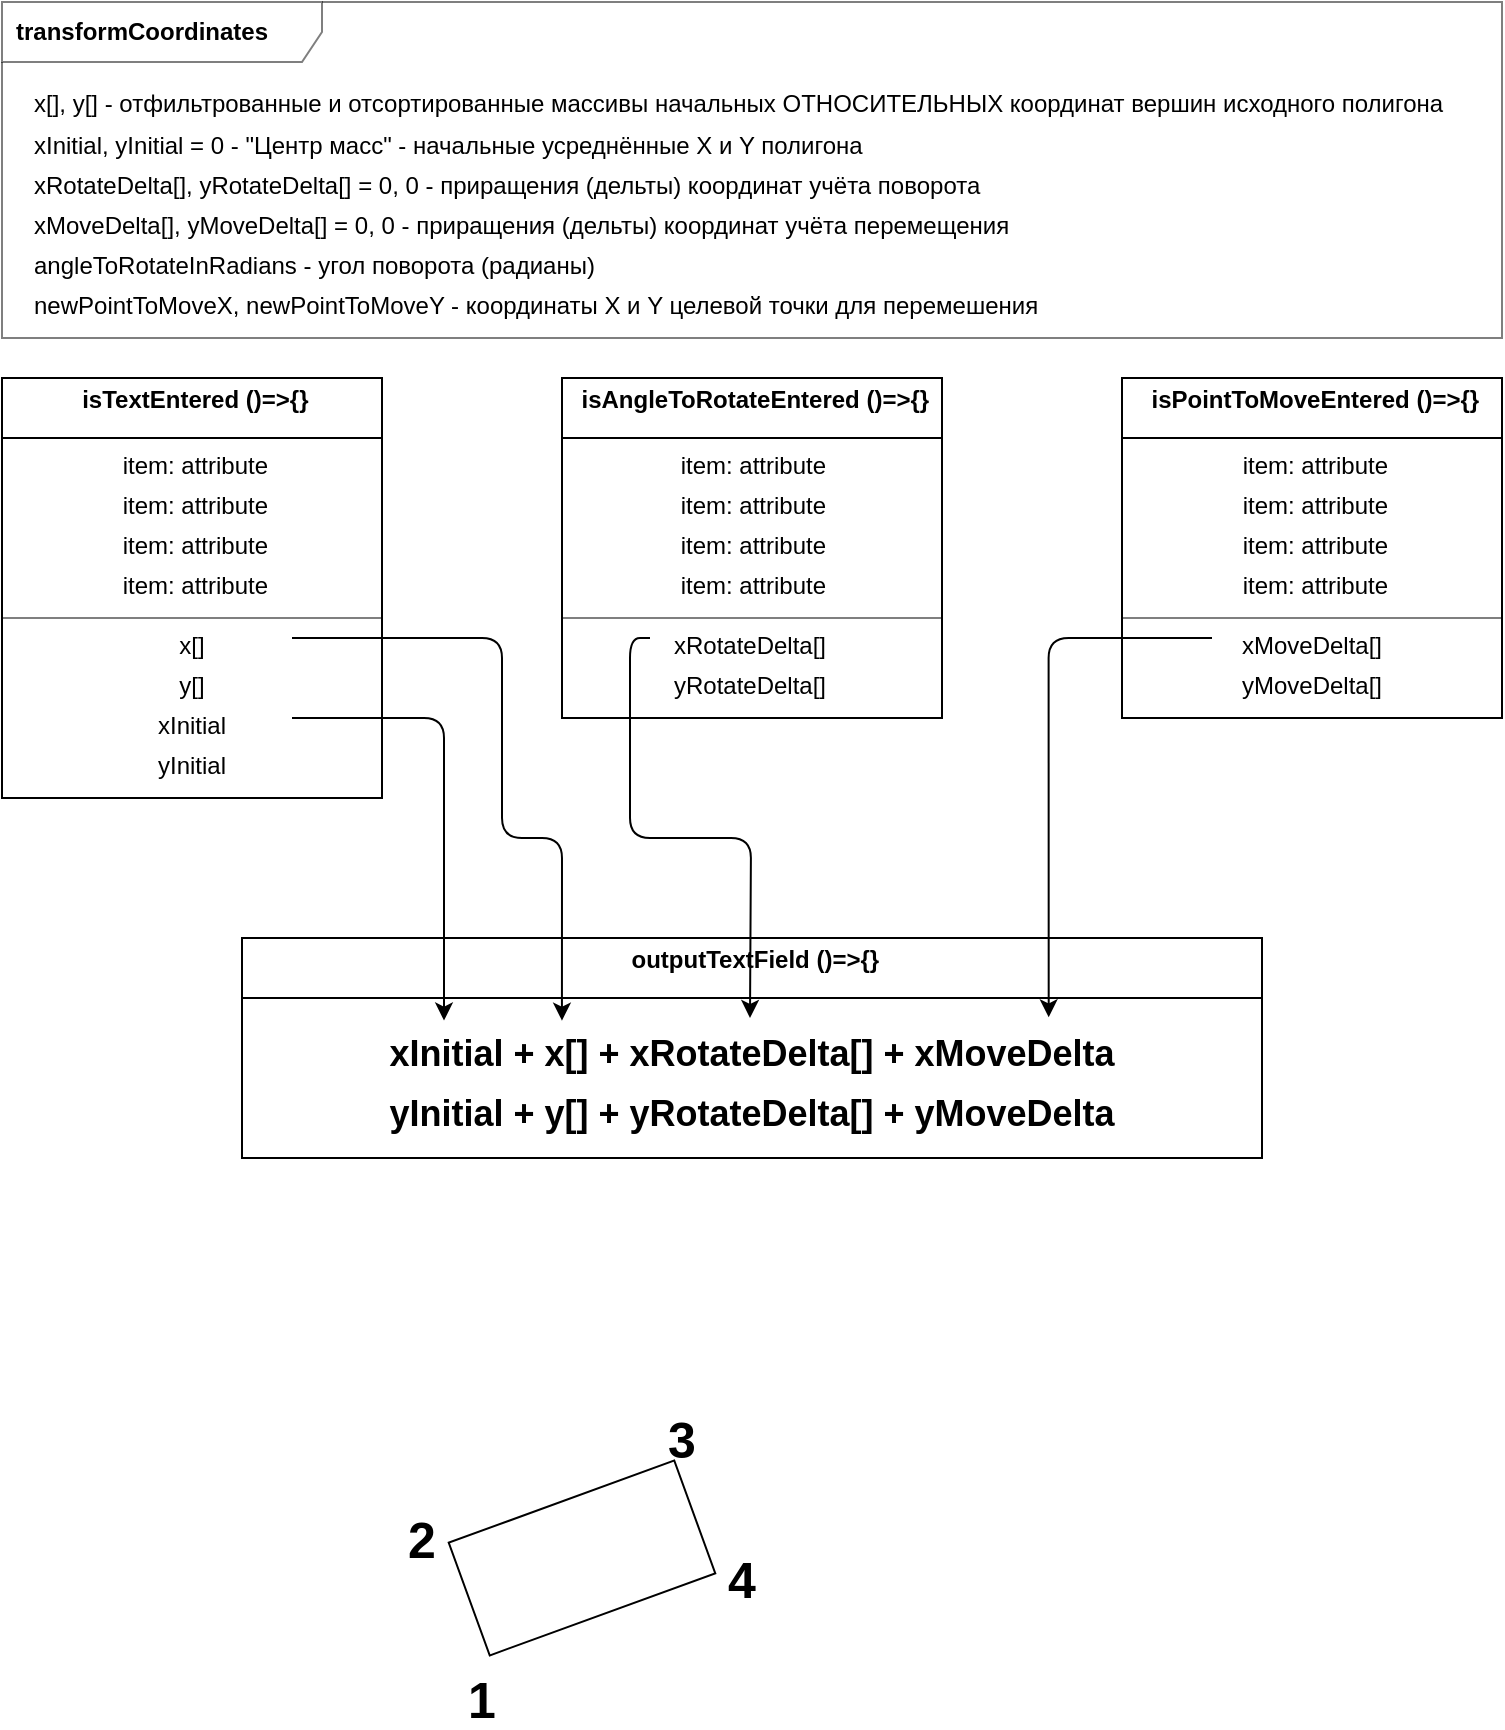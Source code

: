 <mxfile>
    <diagram id="rvdW6TEaZRMjo0KrWeiR" name="Страница 1">
        <mxGraphModel dx="2748" dy="1840" grid="1" gridSize="10" guides="1" tooltips="1" connect="1" arrows="1" fold="1" page="1" pageScale="1" pageWidth="827" pageHeight="1169" math="0" shadow="0">
            <root>
                <mxCell id="0"/>
                <mxCell id="1" parent="0"/>
                <mxCell id="104" value="&lt;b&gt;transformCoordinates&lt;/b&gt;" style="shape=umlFrame;whiteSpace=wrap;html=1;width=160;height=30;boundedLbl=1;verticalAlign=middle;align=left;spacingLeft=5;gradientColor=none;swimlaneFillColor=none;strokeColor=default;shadow=0;sketch=0;opacity=50;" parent="1" vertex="1">
                    <mxGeometry x="40" y="12" width="750" height="168" as="geometry"/>
                </mxCell>
                <mxCell id="122" value="x[], y[] - отфильтрованные и отсортированные массивы начальных ОТНОСИТЕЛЬНЫХ координат вершин исходного полигона" style="text;strokeColor=none;fillColor=none;align=left;verticalAlign=top;spacingLeft=4;spacingRight=4;overflow=hidden;rotatable=0;points=[[0,0.5],[1,0.5]];portConstraint=eastwest;" parent="1" vertex="1">
                    <mxGeometry x="50" y="49" width="720" height="20" as="geometry"/>
                </mxCell>
                <mxCell id="123" value="xMoveDelta[], yMoveDelta[] = 0, 0 - приращения (дельты) координат учёта перемещения" style="text;strokeColor=none;fillColor=none;align=left;verticalAlign=top;spacingLeft=4;spacingRight=4;overflow=hidden;rotatable=0;points=[[0,0.5],[1,0.5]];portConstraint=eastwest;" parent="1" vertex="1">
                    <mxGeometry x="50" y="110" width="720" height="20" as="geometry"/>
                </mxCell>
                <mxCell id="124" value="xRotateDelta[], yRotateDelta[] = 0, 0 - приращения (дельты) координат учёта поворота" style="text;strokeColor=none;fillColor=none;align=left;verticalAlign=top;spacingLeft=4;spacingRight=4;overflow=hidden;rotatable=0;points=[[0,0.5],[1,0.5]];portConstraint=eastwest;" parent="1" vertex="1">
                    <mxGeometry x="50" y="90" width="720" height="20" as="geometry"/>
                </mxCell>
                <mxCell id="125" value="angleToRotateInRadians - угол поворота (радианы)" style="text;strokeColor=none;fillColor=none;align=left;verticalAlign=top;spacingLeft=4;spacingRight=4;overflow=hidden;rotatable=0;points=[[0,0.5],[1,0.5]];portConstraint=eastwest;" parent="1" vertex="1">
                    <mxGeometry x="50" y="130" width="720" height="20" as="geometry"/>
                </mxCell>
                <mxCell id="127" value="newPointToMoveX, newPointToMoveY - координаты X и Y целевой точки для перемешения" style="text;strokeColor=none;fillColor=none;align=left;verticalAlign=top;spacingLeft=4;spacingRight=4;overflow=hidden;rotatable=0;points=[[0,0.5],[1,0.5]];portConstraint=eastwest;" parent="1" vertex="1">
                    <mxGeometry x="50" y="150" width="720" height="20" as="geometry"/>
                </mxCell>
                <mxCell id="128" value="xInitial, yInitial = 0 - &quot;Центр масс&quot; - начальные усреднённые X и Y полигона" style="text;strokeColor=none;fillColor=none;align=left;verticalAlign=top;spacingLeft=4;spacingRight=4;overflow=hidden;rotatable=0;points=[[0,0.5],[1,0.5]];portConstraint=eastwest;" parent="1" vertex="1">
                    <mxGeometry x="50" y="70" width="720" height="20" as="geometry"/>
                </mxCell>
                <mxCell id="155" value="" style="group" parent="1" vertex="1" connectable="0">
                    <mxGeometry x="40" y="200" width="190" height="210" as="geometry"/>
                </mxCell>
                <mxCell id="111" value="&lt;p style=&quot;margin: 0px ; margin-top: 4px ; text-align: center&quot;&gt;&lt;b&gt;&amp;nbsp;isTextEntered ()=&amp;gt;{}&lt;/b&gt;&lt;/p&gt;" style="verticalAlign=top;align=left;overflow=fill;fontSize=12;fontFamily=Helvetica;html=1;" parent="155" vertex="1">
                    <mxGeometry width="190" height="210" as="geometry"/>
                </mxCell>
                <mxCell id="112" value="" style="line;strokeWidth=1;fillColor=none;align=left;verticalAlign=middle;spacingTop=-1;spacingLeft=3;spacingRight=3;rotatable=0;labelPosition=right;points=[];portConstraint=eastwest;" parent="155" vertex="1">
                    <mxGeometry y="20" width="190" height="20" as="geometry"/>
                </mxCell>
                <mxCell id="114" value=" item: attribute" style="text;strokeColor=none;fillColor=none;align=center;verticalAlign=top;spacingLeft=4;spacingRight=4;overflow=hidden;rotatable=0;points=[[0,0.5],[1,0.5]];portConstraint=eastwest;" parent="155" vertex="1">
                    <mxGeometry x="45" y="30" width="100" height="20" as="geometry"/>
                </mxCell>
                <mxCell id="119" value=" item: attribute" style="text;strokeColor=none;fillColor=none;align=center;verticalAlign=top;spacingLeft=4;spacingRight=4;overflow=hidden;rotatable=0;points=[[0,0.5],[1,0.5]];portConstraint=eastwest;" parent="155" vertex="1">
                    <mxGeometry x="45" y="50" width="100" height="20" as="geometry"/>
                </mxCell>
                <mxCell id="120" value=" item: attribute" style="text;strokeColor=none;fillColor=none;align=center;verticalAlign=top;spacingLeft=4;spacingRight=4;overflow=hidden;rotatable=0;points=[[0,0.5],[1,0.5]];portConstraint=eastwest;" parent="155" vertex="1">
                    <mxGeometry x="45" y="70" width="100" height="20" as="geometry"/>
                </mxCell>
                <mxCell id="121" value=" item: attribute" style="text;strokeColor=none;fillColor=none;align=center;verticalAlign=top;spacingLeft=4;spacingRight=4;overflow=hidden;rotatable=0;points=[[0,0.5],[1,0.5]];portConstraint=eastwest;" parent="155" vertex="1">
                    <mxGeometry x="45" y="90" width="100" height="20" as="geometry"/>
                </mxCell>
                <mxCell id="129" value="" style="line;strokeWidth=1;fillColor=none;align=left;verticalAlign=middle;spacingTop=-1;spacingLeft=3;spacingRight=3;rotatable=0;labelPosition=right;points=[];portConstraint=eastwest;shadow=0;sketch=0;opacity=50;" parent="155" vertex="1">
                    <mxGeometry y="110" width="190" height="20" as="geometry"/>
                </mxCell>
                <mxCell id="130" value="x[]" style="text;strokeColor=none;fillColor=none;align=center;verticalAlign=top;spacingLeft=4;spacingRight=4;overflow=hidden;rotatable=0;points=[[0,0.5],[1,0.5]];portConstraint=eastwest;" parent="155" vertex="1">
                    <mxGeometry x="45" y="120" width="100" height="20" as="geometry"/>
                </mxCell>
                <mxCell id="131" value="y[]" style="text;strokeColor=none;fillColor=none;align=center;verticalAlign=top;spacingLeft=4;spacingRight=4;overflow=hidden;rotatable=0;points=[[0,0.5],[1,0.5]];portConstraint=eastwest;" parent="155" vertex="1">
                    <mxGeometry x="45" y="140" width="100" height="20" as="geometry"/>
                </mxCell>
                <mxCell id="153" value="xInitial" style="text;strokeColor=none;fillColor=none;align=center;verticalAlign=top;spacingLeft=4;spacingRight=4;overflow=hidden;rotatable=0;points=[[0,0.5],[1,0.5]];portConstraint=eastwest;" parent="155" vertex="1">
                    <mxGeometry x="45" y="160" width="100" height="20" as="geometry"/>
                </mxCell>
                <mxCell id="154" value="yInitial" style="text;strokeColor=none;fillColor=none;align=center;verticalAlign=top;spacingLeft=4;spacingRight=4;overflow=hidden;rotatable=0;points=[[0,0.5],[1,0.5]];portConstraint=eastwest;" parent="155" vertex="1">
                    <mxGeometry x="45" y="180" width="100" height="20" as="geometry"/>
                </mxCell>
                <mxCell id="156" value="" style="group" parent="1" vertex="1" connectable="0">
                    <mxGeometry x="600" y="200" width="190" height="170" as="geometry"/>
                </mxCell>
                <mxCell id="134" value="&lt;p style=&quot;margin: 0px ; margin-top: 4px ; text-align: center&quot;&gt;&lt;b&gt;&amp;nbsp;isPointToMoveEntered ()=&amp;gt;{}&lt;/b&gt;&lt;/p&gt;" style="verticalAlign=top;align=left;overflow=fill;fontSize=12;fontFamily=Helvetica;html=1;" parent="156" vertex="1">
                    <mxGeometry width="190" height="170" as="geometry"/>
                </mxCell>
                <mxCell id="135" value="" style="line;strokeWidth=1;fillColor=none;align=left;verticalAlign=middle;spacingTop=-1;spacingLeft=3;spacingRight=3;rotatable=0;labelPosition=right;points=[];portConstraint=eastwest;" parent="156" vertex="1">
                    <mxGeometry y="20" width="190" height="20" as="geometry"/>
                </mxCell>
                <mxCell id="136" value=" item: attribute" style="text;strokeColor=none;fillColor=none;align=center;verticalAlign=top;spacingLeft=4;spacingRight=4;overflow=hidden;rotatable=0;points=[[0,0.5],[1,0.5]];portConstraint=eastwest;" parent="156" vertex="1">
                    <mxGeometry x="45" y="30" width="100" height="20" as="geometry"/>
                </mxCell>
                <mxCell id="137" value=" item: attribute" style="text;strokeColor=none;fillColor=none;align=center;verticalAlign=top;spacingLeft=4;spacingRight=4;overflow=hidden;rotatable=0;points=[[0,0.5],[1,0.5]];portConstraint=eastwest;" parent="156" vertex="1">
                    <mxGeometry x="45" y="50" width="100" height="20" as="geometry"/>
                </mxCell>
                <mxCell id="138" value=" item: attribute" style="text;strokeColor=none;fillColor=none;align=center;verticalAlign=top;spacingLeft=4;spacingRight=4;overflow=hidden;rotatable=0;points=[[0,0.5],[1,0.5]];portConstraint=eastwest;" parent="156" vertex="1">
                    <mxGeometry x="45" y="70" width="100" height="20" as="geometry"/>
                </mxCell>
                <mxCell id="139" value=" item: attribute" style="text;strokeColor=none;fillColor=none;align=center;verticalAlign=top;spacingLeft=4;spacingRight=4;overflow=hidden;rotatable=0;points=[[0,0.5],[1,0.5]];portConstraint=eastwest;" parent="156" vertex="1">
                    <mxGeometry x="45" y="90" width="100" height="20" as="geometry"/>
                </mxCell>
                <mxCell id="140" value="" style="line;strokeWidth=1;fillColor=none;align=left;verticalAlign=middle;spacingTop=-1;spacingLeft=3;spacingRight=3;rotatable=0;labelPosition=right;points=[];portConstraint=eastwest;shadow=0;sketch=0;opacity=50;" parent="156" vertex="1">
                    <mxGeometry y="110" width="190" height="20" as="geometry"/>
                </mxCell>
                <mxCell id="141" value="xMoveDelta[]" style="text;strokeColor=none;fillColor=none;align=center;verticalAlign=top;spacingLeft=4;spacingRight=4;overflow=hidden;rotatable=0;points=[[0,0.5],[1,0.5]];portConstraint=eastwest;" parent="156" vertex="1">
                    <mxGeometry x="45" y="120" width="100" height="20" as="geometry"/>
                </mxCell>
                <mxCell id="142" value="yMoveDelta[]" style="text;strokeColor=none;fillColor=none;align=center;verticalAlign=top;spacingLeft=4;spacingRight=4;overflow=hidden;rotatable=0;points=[[0,0.5],[1,0.5]];portConstraint=eastwest;" parent="156" vertex="1">
                    <mxGeometry x="45" y="140" width="100" height="20" as="geometry"/>
                </mxCell>
                <mxCell id="157" value="" style="group" parent="1" vertex="1" connectable="0">
                    <mxGeometry x="320" y="200" width="190" height="170" as="geometry"/>
                </mxCell>
                <mxCell id="144" value="&lt;p style=&quot;margin: 0px ; margin-top: 4px ; text-align: center&quot;&gt;&lt;b&gt;&amp;nbsp;isAngleToRotateEntered ()=&amp;gt;{}&lt;/b&gt;&lt;/p&gt;" style="verticalAlign=top;align=left;overflow=fill;fontSize=12;fontFamily=Helvetica;html=1;" parent="157" vertex="1">
                    <mxGeometry width="190" height="170" as="geometry"/>
                </mxCell>
                <mxCell id="145" value="" style="line;strokeWidth=1;fillColor=none;align=left;verticalAlign=middle;spacingTop=-1;spacingLeft=3;spacingRight=3;rotatable=0;labelPosition=right;points=[];portConstraint=eastwest;" parent="157" vertex="1">
                    <mxGeometry y="20" width="190" height="20" as="geometry"/>
                </mxCell>
                <mxCell id="146" value=" item: attribute" style="text;strokeColor=none;fillColor=none;align=center;verticalAlign=top;spacingLeft=4;spacingRight=4;overflow=hidden;rotatable=0;points=[[0,0.5],[1,0.5]];portConstraint=eastwest;" parent="157" vertex="1">
                    <mxGeometry x="44" y="30" width="100" height="20" as="geometry"/>
                </mxCell>
                <mxCell id="147" value=" item: attribute" style="text;strokeColor=none;fillColor=none;align=center;verticalAlign=top;spacingLeft=4;spacingRight=4;overflow=hidden;rotatable=0;points=[[0,0.5],[1,0.5]];portConstraint=eastwest;" parent="157" vertex="1">
                    <mxGeometry x="44" y="50" width="100" height="20" as="geometry"/>
                </mxCell>
                <mxCell id="148" value=" item: attribute" style="text;strokeColor=none;fillColor=none;align=center;verticalAlign=top;spacingLeft=4;spacingRight=4;overflow=hidden;rotatable=0;points=[[0,0.5],[1,0.5]];portConstraint=eastwest;" parent="157" vertex="1">
                    <mxGeometry x="44" y="70" width="100" height="20" as="geometry"/>
                </mxCell>
                <mxCell id="149" value=" item: attribute" style="text;strokeColor=none;fillColor=none;align=center;verticalAlign=top;spacingLeft=4;spacingRight=4;overflow=hidden;rotatable=0;points=[[0,0.5],[1,0.5]];portConstraint=eastwest;" parent="157" vertex="1">
                    <mxGeometry x="44" y="90" width="100" height="20" as="geometry"/>
                </mxCell>
                <mxCell id="150" value="" style="line;strokeWidth=1;fillColor=none;align=left;verticalAlign=middle;spacingTop=-1;spacingLeft=3;spacingRight=3;rotatable=0;labelPosition=right;points=[];portConstraint=eastwest;shadow=0;sketch=0;opacity=50;" parent="157" vertex="1">
                    <mxGeometry y="110" width="190" height="20" as="geometry"/>
                </mxCell>
                <mxCell id="151" value="xRotateDelta[]" style="text;strokeColor=none;fillColor=none;align=center;verticalAlign=top;spacingLeft=4;spacingRight=4;overflow=hidden;rotatable=0;points=[[0,0.5],[1,0.5]];portConstraint=eastwest;" parent="157" vertex="1">
                    <mxGeometry x="44" y="120" width="100" height="20" as="geometry"/>
                </mxCell>
                <mxCell id="152" value="yRotateDelta[]" style="text;strokeColor=none;fillColor=none;align=center;verticalAlign=top;spacingLeft=4;spacingRight=4;overflow=hidden;rotatable=0;points=[[0,0.5],[1,0.5]];portConstraint=eastwest;" parent="157" vertex="1">
                    <mxGeometry x="44" y="140" width="100" height="20" as="geometry"/>
                </mxCell>
                <mxCell id="160" value="&lt;p style=&quot;margin: 0px ; margin-top: 4px ; text-align: center&quot;&gt;&lt;b&gt;&amp;nbsp;&lt;/b&gt;&lt;b&gt;outputTextField&lt;/b&gt;&lt;b&gt;&amp;nbsp;()=&amp;gt;{}&lt;/b&gt;&lt;/p&gt;" style="verticalAlign=top;align=left;overflow=fill;fontSize=12;fontFamily=Helvetica;html=1;" parent="1" vertex="1">
                    <mxGeometry x="160" y="480" width="510" height="110" as="geometry"/>
                </mxCell>
                <mxCell id="161" value="" style="line;strokeWidth=1;fillColor=none;align=left;verticalAlign=middle;spacingTop=-1;spacingLeft=3;spacingRight=3;rotatable=0;labelPosition=right;points=[];portConstraint=eastwest;" parent="1" vertex="1">
                    <mxGeometry x="160" y="500" width="510" height="20" as="geometry"/>
                </mxCell>
                <mxCell id="167" value="xInitial + x[] + xRotateDelta[] + xMoveDelta" style="text;strokeColor=none;fillColor=none;align=center;verticalAlign=top;spacingLeft=4;spacingRight=4;overflow=hidden;rotatable=0;points=[[0,0.5],[1,0.5]];portConstraint=eastwest;fontSize=18;fontStyle=1" parent="1" vertex="1">
                    <mxGeometry x="200" y="520" width="430" height="30" as="geometry"/>
                </mxCell>
                <mxCell id="169" value="yInitial + y[] + yRotateDelta[] + yMoveDelta" style="text;strokeColor=none;fillColor=none;align=center;verticalAlign=top;spacingLeft=4;spacingRight=4;overflow=hidden;rotatable=0;points=[[0,0.5],[1,0.5]];portConstraint=eastwest;fontSize=18;fontStyle=1" parent="1" vertex="1">
                    <mxGeometry x="200" y="550" width="430" height="30" as="geometry"/>
                </mxCell>
                <mxCell id="177" style="edgeStyle=orthogonalEdgeStyle;html=1;exitX=1;exitY=0.5;exitDx=0;exitDy=0;entryX=0.279;entryY=0.044;entryDx=0;entryDy=0;entryPerimeter=0;fontSize=18;" parent="1" source="130" target="167" edge="1">
                    <mxGeometry relative="1" as="geometry">
                        <Array as="points">
                            <mxPoint x="290" y="330"/>
                            <mxPoint x="290" y="430"/>
                            <mxPoint x="320" y="430"/>
                        </Array>
                    </mxGeometry>
                </mxCell>
                <mxCell id="178" style="edgeStyle=orthogonalEdgeStyle;html=1;exitX=1;exitY=0.5;exitDx=0;exitDy=0;entryX=0.143;entryY=0.044;entryDx=0;entryDy=0;entryPerimeter=0;fontSize=18;" parent="1" source="153" target="167" edge="1">
                    <mxGeometry relative="1" as="geometry">
                        <Array as="points">
                            <mxPoint x="261" y="370"/>
                            <mxPoint x="261" y="521"/>
                        </Array>
                    </mxGeometry>
                </mxCell>
                <mxCell id="179" style="edgeStyle=orthogonalEdgeStyle;html=1;exitX=0;exitY=0.5;exitDx=0;exitDy=0;fontSize=18;" parent="1" source="151" edge="1">
                    <mxGeometry relative="1" as="geometry">
                        <mxPoint x="414" y="520" as="targetPoint"/>
                    </mxGeometry>
                </mxCell>
                <mxCell id="180" style="edgeStyle=orthogonalEdgeStyle;html=1;exitX=0;exitY=0.5;exitDx=0;exitDy=0;entryX=0.845;entryY=-0.011;entryDx=0;entryDy=0;entryPerimeter=0;fontSize=18;" parent="1" source="141" target="167" edge="1">
                    <mxGeometry relative="1" as="geometry"/>
                </mxCell>
                <mxCell id="181" value="" style="rounded=0;whiteSpace=wrap;html=1;rotation=-20;" vertex="1" parent="1">
                    <mxGeometry x="270" y="760" width="120" height="60" as="geometry"/>
                </mxCell>
                <mxCell id="182" value="1" style="text;html=1;strokeColor=none;fillColor=none;align=center;verticalAlign=middle;whiteSpace=wrap;rounded=0;fontSize=25;fontStyle=1" vertex="1" parent="1">
                    <mxGeometry x="270" y="850" width="20" height="20" as="geometry"/>
                </mxCell>
                <mxCell id="183" value="2" style="text;html=1;strokeColor=none;fillColor=none;align=center;verticalAlign=middle;whiteSpace=wrap;rounded=0;fontSize=25;fontStyle=1" vertex="1" parent="1">
                    <mxGeometry x="240" y="770" width="20" height="20" as="geometry"/>
                </mxCell>
                <mxCell id="184" value="3" style="text;html=1;strokeColor=none;fillColor=none;align=center;verticalAlign=middle;whiteSpace=wrap;rounded=0;fontSize=25;fontStyle=1" vertex="1" parent="1">
                    <mxGeometry x="370" y="720" width="20" height="20" as="geometry"/>
                </mxCell>
                <mxCell id="185" value="4" style="text;html=1;strokeColor=none;fillColor=none;align=center;verticalAlign=middle;whiteSpace=wrap;rounded=0;fontSize=25;fontStyle=1" vertex="1" parent="1">
                    <mxGeometry x="400" y="790" width="20" height="20" as="geometry"/>
                </mxCell>
            </root>
        </mxGraphModel>
    </diagram>
</mxfile>